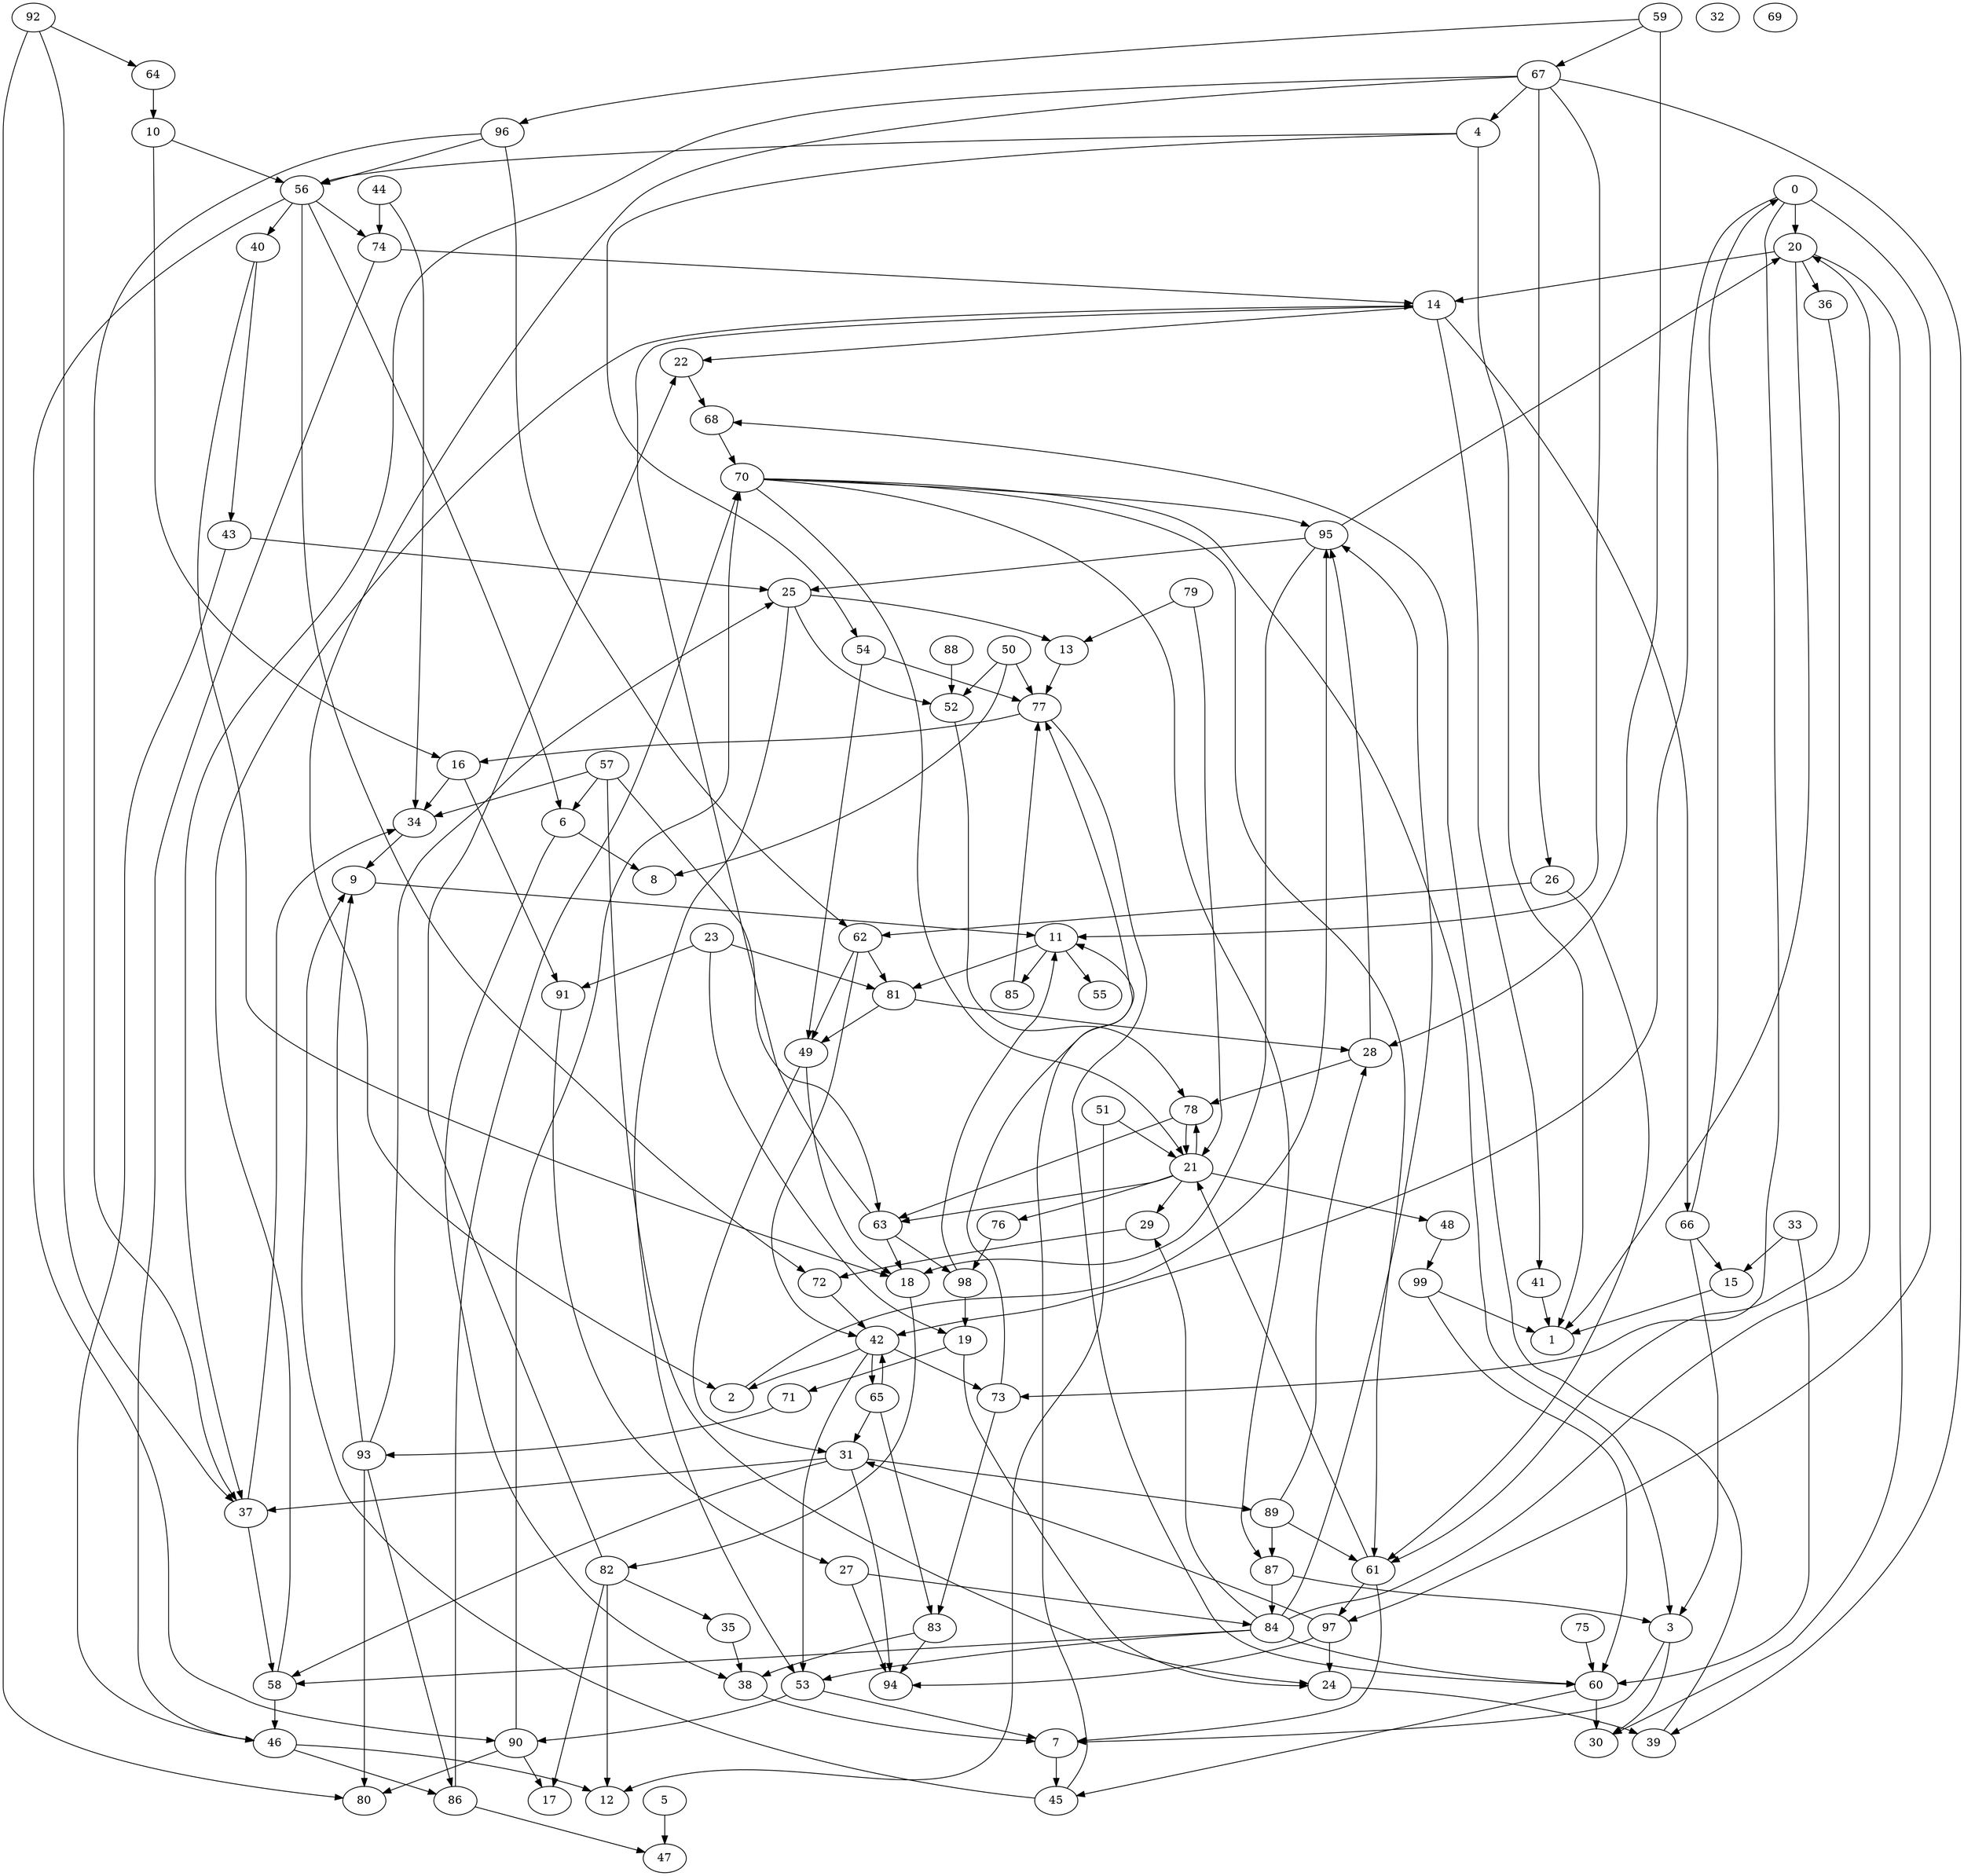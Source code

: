 strict digraph "" {
	0 -> 20	[weight=9];
	0 -> 42	[weight=0];
	0 -> 73	[weight=5];
	0 -> 97	[weight=0];
	2 -> 95	[weight=7];
	3 -> 7	[weight=1];
	3 -> 30	[weight=4];
	4 -> 1	[weight=10];
	4 -> 54	[weight=5];
	4 -> 56	[weight=8];
	5 -> 47	[weight=9];
	6 -> 8	[weight=2];
	6 -> 38	[weight=0];
	7 -> 45	[weight=8];
	9 -> 11	[weight=9];
	10 -> 16	[weight=6];
	10 -> 56	[weight=5];
	11 -> 55	[weight=10];
	11 -> 81	[weight=7];
	11 -> 85	[weight=7];
	13 -> 77	[weight=10];
	14 -> 22	[weight=2];
	14 -> 41	[weight=8];
	14 -> 66	[weight=5];
	15 -> 1	[weight=5];
	16 -> 34	[weight=8];
	16 -> 91	[weight=9];
	18 -> 82	[weight=8];
	19 -> 24	[weight=3];
	19 -> 71	[weight=9];
	20 -> 1	[weight=0];
	20 -> 14	[weight=9];
	20 -> 30	[weight=1];
	20 -> 36	[weight=8];
	21 -> 29	[weight=3];
	21 -> 48	[weight=7];
	21 -> 63	[weight=6];
	21 -> 76	[weight=9];
	21 -> 78	[weight=4];
	22 -> 68	[weight=4];
	23 -> 19	[weight=9];
	23 -> 81	[weight=6];
	23 -> 91	[weight=6];
	24 -> 39	[weight=3];
	25 -> 13	[weight=9];
	25 -> 52	[weight=7];
	25 -> 53	[weight=8];
	26 -> 61	[weight=7];
	26 -> 62	[weight=10];
	27 -> 84	[weight=0];
	27 -> 94	[weight=10];
	28 -> 78	[weight=7];
	28 -> 95	[weight=1];
	29 -> 72	[weight=1];
	31 -> 37	[weight=4];
	31 -> 58	[weight=2];
	31 -> 89	[weight=8];
	31 -> 94	[weight=9];
	32;
	33 -> 15	[weight=10];
	33 -> 60	[weight=9];
	34 -> 9	[weight=0];
	35 -> 38	[weight=10];
	36 -> 61	[weight=6];
	37 -> 34	[weight=8];
	37 -> 58	[weight=6];
	38 -> 7	[weight=8];
	39 -> 68	[weight=1];
	40 -> 18	[weight=5];
	40 -> 43	[weight=0];
	41 -> 1	[weight=10];
	42 -> 2	[weight=7];
	42 -> 53	[weight=6];
	42 -> 65	[weight=5];
	42 -> 73	[weight=6];
	43 -> 25	[weight=3];
	43 -> 46	[weight=7];
	44 -> 34	[weight=4];
	44 -> 74	[weight=6];
	45 -> 9	[weight=3];
	45 -> 11	[weight=3];
	46 -> 12	[weight=6];
	46 -> 86	[weight=3];
	48 -> 99	[weight=0];
	49 -> 18	[weight=3];
	49 -> 31	[weight=5];
	50 -> 8	[weight=0];
	50 -> 52	[weight=8];
	50 -> 77	[weight=10];
	51 -> 12	[weight=8];
	51 -> 21	[weight=4];
	52 -> 78	[weight=3];
	53 -> 7	[weight=2];
	53 -> 90	[weight=7];
	54 -> 49	[weight=6];
	54 -> 77	[weight=9];
	56 -> 6	[weight=0];
	56 -> 40	[weight=7];
	56 -> 72	[weight=5];
	56 -> 74	[weight=4];
	56 -> 90	[weight=1];
	57 -> 6	[weight=7];
	57 -> 24	[weight=5];
	57 -> 34	[weight=3];
	57 -> 63	[weight=6];
	58 -> 14	[weight=5];
	58 -> 46	[weight=10];
	59 -> 28	[weight=10];
	59 -> 67	[weight=2];
	59 -> 96	[weight=2];
	60 -> 30	[weight=8];
	60 -> 45	[weight=1];
	61 -> 7	[weight=10];
	61 -> 21	[weight=2];
	61 -> 97	[weight=0];
	62 -> 42	[weight=10];
	62 -> 49	[weight=5];
	62 -> 81	[weight=2];
	63 -> 14	[weight=7];
	63 -> 18	[weight=4];
	63 -> 98	[weight=4];
	64 -> 10	[weight=10];
	65 -> 31	[weight=4];
	65 -> 42	[weight=8];
	65 -> 83	[weight=4];
	66 -> 0	[weight=3];
	66 -> 3	[weight=9];
	66 -> 15	[weight=2];
	67 -> 2	[weight=4];
	67 -> 4	[weight=4];
	67 -> 11	[weight=7];
	67 -> 26	[weight=3];
	67 -> 37	[weight=0];
	67 -> 39	[weight=0];
	68 -> 70	[weight=0];
	69;
	70 -> 3	[weight=2];
	70 -> 21	[weight=0];
	70 -> 61	[weight=1];
	70 -> 87	[weight=2];
	70 -> 95	[weight=4];
	71 -> 93	[weight=1];
	72 -> 42	[weight=5];
	73 -> 77	[weight=4];
	73 -> 83	[weight=7];
	74 -> 14	[weight=7];
	74 -> 46	[weight=3];
	75 -> 60	[weight=2];
	76 -> 98	[weight=8];
	77 -> 16	[weight=6];
	77 -> 60	[weight=6];
	78 -> 21	[weight=9];
	78 -> 63	[weight=8];
	79 -> 13	[weight=4];
	79 -> 21	[weight=2];
	81 -> 28	[weight=7];
	81 -> 49	[weight=8];
	82 -> 12	[weight=9];
	82 -> 17	[weight=7];
	82 -> 22	[weight=8];
	82 -> 35	[weight=3];
	83 -> 38	[weight=9];
	83 -> 94	[weight=6];
	84 -> 20	[weight=10];
	84 -> 29	[weight=2];
	84 -> 53	[weight=5];
	84 -> 58	[weight=0];
	84 -> 60	[weight=6];
	84 -> 95	[weight=0];
	85 -> 77	[weight=2];
	86 -> 47	[weight=3];
	86 -> 70	[weight=5];
	87 -> 3	[weight=5];
	87 -> 84	[weight=6];
	88 -> 52	[weight=4];
	89 -> 28	[weight=4];
	89 -> 61	[weight=4];
	89 -> 87	[weight=1];
	90 -> 17	[weight=0];
	90 -> 70	[weight=10];
	90 -> 80	[weight=8];
	91 -> 27	[weight=0];
	92 -> 37	[weight=9];
	92 -> 64	[weight=1];
	92 -> 80	[weight=10];
	93 -> 9	[weight=4];
	93 -> 25	[weight=3];
	93 -> 80	[weight=8];
	93 -> 86	[weight=0];
	95 -> 18	[weight=7];
	95 -> 20	[weight=4];
	95 -> 25	[weight=2];
	96 -> 37	[weight=3];
	96 -> 56	[weight=3];
	96 -> 62	[weight=10];
	97 -> 24	[weight=8];
	97 -> 31	[weight=3];
	97 -> 94	[weight=2];
	98 -> 11	[weight=5];
	98 -> 19	[weight=8];
	99 -> 1	[weight=4];
	99 -> 60	[weight=4];
}
